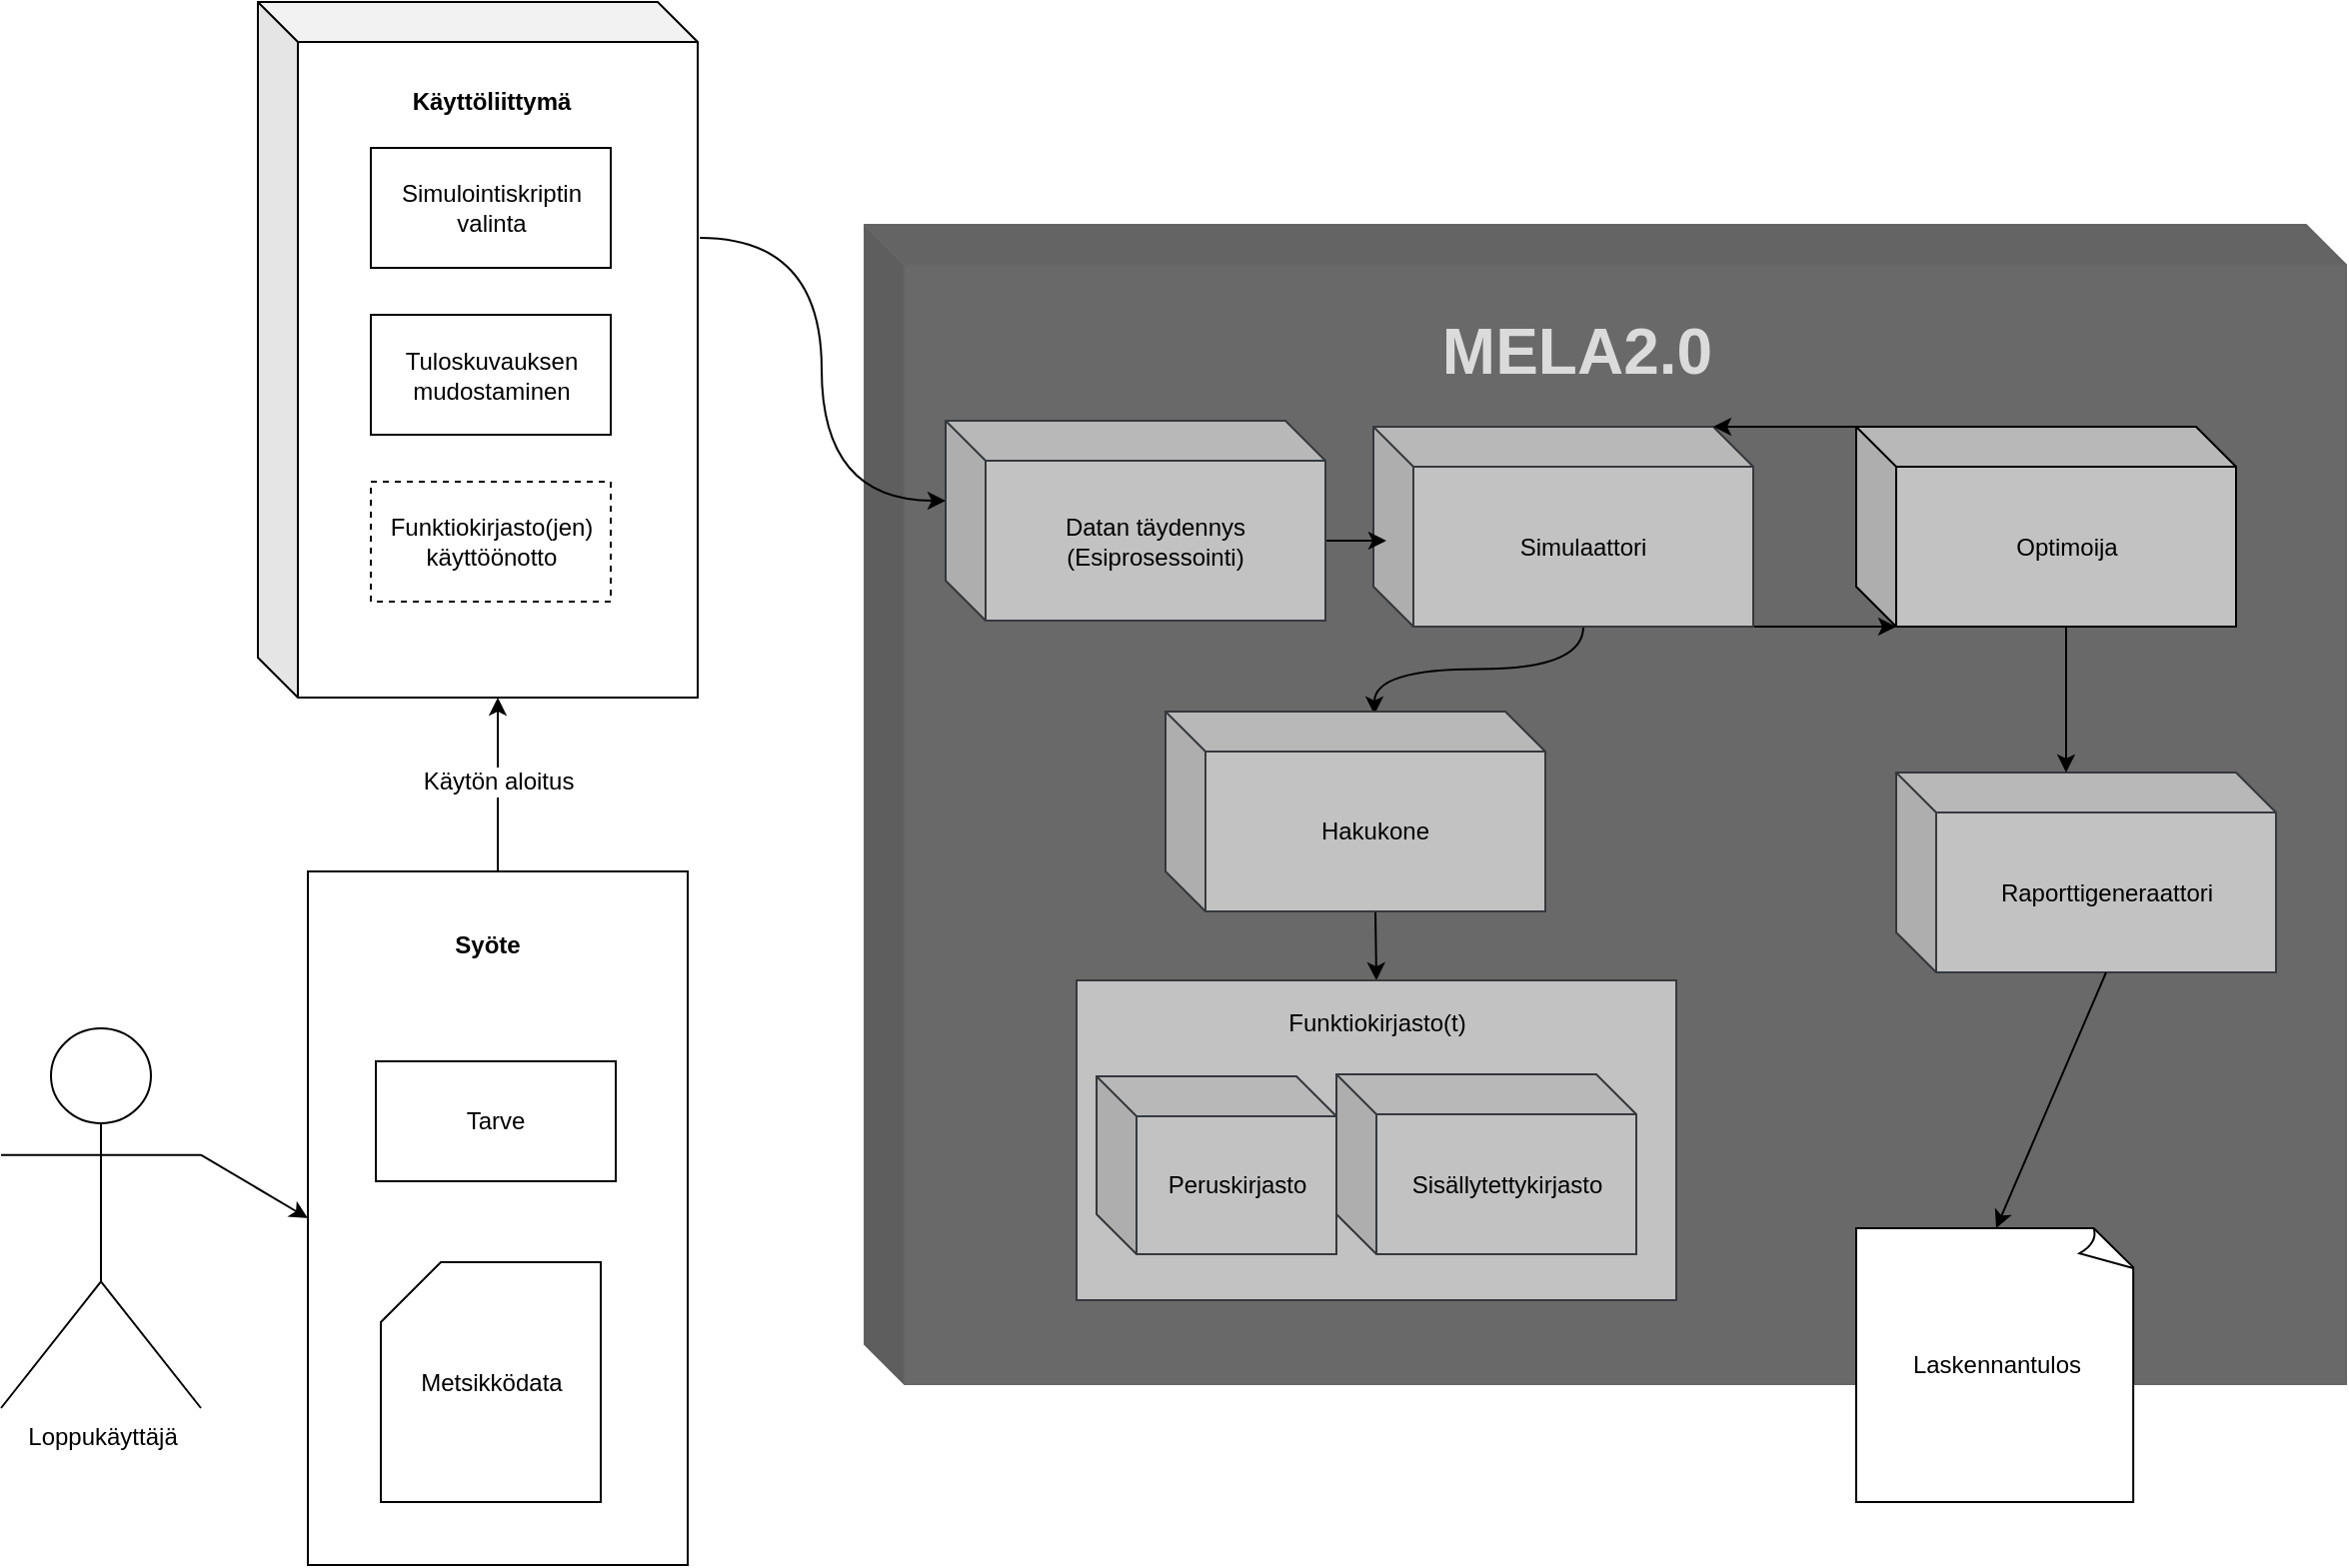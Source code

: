<mxfile version="11.0.7" type="device"><diagram id="pi8lVP-4z1GT94MgnUVW" name="Page-1"><mxGraphModel dx="1422" dy="756" grid="1" gridSize="10" guides="1" tooltips="1" connect="1" arrows="1" fold="1" page="1" pageScale="1" pageWidth="827" pageHeight="1169" math="0" shadow="0"><root><mxCell id="0"/><mxCell id="1" parent="0"/><mxCell id="40KGSKT9UNboP6RaPfs_-22" value="Käytön aloitus" style="edgeStyle=none;rounded=0;orthogonalLoop=1;jettySize=auto;html=1;exitX=0.5;exitY=0;exitDx=0;exitDy=0;entryX=0;entryY=0;entryDx=120;entryDy=348;entryPerimeter=0;fontSize=12;fontColor=#000000;" parent="1" source="40KGSKT9UNboP6RaPfs_-19" target="40KGSKT9UNboP6RaPfs_-14" edge="1"><mxGeometry x="0.035" relative="1" as="geometry"><mxPoint as="offset"/></mxGeometry></mxCell><mxCell id="40KGSKT9UNboP6RaPfs_-50" style="edgeStyle=none;rounded=0;orthogonalLoop=1;jettySize=auto;html=1;exitX=1;exitY=0.333;exitDx=0;exitDy=0;exitPerimeter=0;fontSize=12;fontColor=#000000;entryX=0;entryY=0.5;entryDx=0;entryDy=0;" parent="1" source="40KGSKT9UNboP6RaPfs_-2" target="40KGSKT9UNboP6RaPfs_-19" edge="1"><mxGeometry relative="1" as="geometry"/></mxCell><mxCell id="40KGSKT9UNboP6RaPfs_-2" value="Loppukäyttäjä" style="shape=umlActor;verticalLabelPosition=bottom;labelBackgroundColor=#ffffff;verticalAlign=top;html=1;outlineConnect=0;fontSize=12;" parent="1" vertex="1"><mxGeometry x="11.5" y="763.5" width="100" height="190" as="geometry"/></mxCell><mxCell id="40KGSKT9UNboP6RaPfs_-7" value="" style="shape=cube;whiteSpace=wrap;html=1;boundedLbl=1;backgroundOutline=1;darkOpacity=0.05;darkOpacity2=0.1;fontSize=12;fillColor=#696969;strokeColor=#666666;fontColor=#333333;" parent="1" vertex="1"><mxGeometry x="443.5" y="361.5" width="741" height="580" as="geometry"/></mxCell><mxCell id="40KGSKT9UNboP6RaPfs_-10" value="MELA2.0" style="text;html=1;strokeColor=none;fillColor=none;align=center;verticalAlign=middle;whiteSpace=wrap;rounded=0;fontSize=32;fontColor=#DBDBDB;fontStyle=1" parent="1" vertex="1"><mxGeometry x="719.5" y="400" width="160" height="50" as="geometry"/></mxCell><mxCell id="40KGSKT9UNboP6RaPfs_-9" value="Raporttigeneraattori" style="shape=cube;whiteSpace=wrap;html=1;boundedLbl=1;backgroundOutline=1;darkOpacity=0.05;darkOpacity2=0.1;fontSize=12;fillColor=#C2C2C2;strokeColor=#36393d;" parent="1" vertex="1"><mxGeometry x="959.5" y="635.5" width="190" height="100" as="geometry"/></mxCell><mxCell id="40KGSKT9UNboP6RaPfs_-38" style="edgeStyle=none;rounded=0;orthogonalLoop=1;jettySize=auto;html=1;exitX=1;exitY=1;exitDx=0;exitDy=0;exitPerimeter=0;entryX=0;entryY=0;entryDx=20;entryDy=100;entryPerimeter=0;fontSize=12;fontColor=#000000;" parent="1" source="40KGSKT9UNboP6RaPfs_-24" target="40KGSKT9UNboP6RaPfs_-31" edge="1"><mxGeometry relative="1" as="geometry"/></mxCell><mxCell id="ImjdMKJDsuv-YSZsvdia-17" style="edgeStyle=orthogonalEdgeStyle;rounded=0;orthogonalLoop=1;jettySize=auto;html=1;exitX=0;exitY=0;exitDx=105;exitDy=100;exitPerimeter=0;entryX=0.55;entryY=0.015;entryDx=0;entryDy=0;entryPerimeter=0;strokeColor=#000000;curved=1;" parent="1" source="40KGSKT9UNboP6RaPfs_-24" target="40KGSKT9UNboP6RaPfs_-25" edge="1"><mxGeometry relative="1" as="geometry"/></mxCell><mxCell id="40KGSKT9UNboP6RaPfs_-24" value="Simulaattori" style="shape=cube;whiteSpace=wrap;html=1;boundedLbl=1;backgroundOutline=1;darkOpacity=0.05;darkOpacity2=0.1;fontSize=12;fillColor=#C2C2C2;strokeColor=#36393d;" parent="1" vertex="1"><mxGeometry x="698" y="462.5" width="190" height="100" as="geometry"/></mxCell><mxCell id="40KGSKT9UNboP6RaPfs_-36" value="" style="edgeStyle=none;rounded=0;orthogonalLoop=1;jettySize=auto;html=1;exitX=0;exitY=0;exitDx=105;exitDy=100;exitPerimeter=0;entryX=0.5;entryY=0;entryDx=0;entryDy=0;fontSize=12;fontColor=#000000;" parent="1" source="40KGSKT9UNboP6RaPfs_-25" target="40KGSKT9UNboP6RaPfs_-29" edge="1"><mxGeometry x="0.033" relative="1" as="geometry"><mxPoint as="offset"/></mxGeometry></mxCell><mxCell id="40KGSKT9UNboP6RaPfs_-25" value="Hakukone" style="shape=cube;whiteSpace=wrap;html=1;boundedLbl=1;backgroundOutline=1;darkOpacity=0.05;darkOpacity2=0.1;fontSize=12;fillColor=#C2C2C2;strokeColor=#36393d;" parent="1" vertex="1"><mxGeometry x="594" y="605" width="190" height="100" as="geometry"/></mxCell><mxCell id="40KGSKT9UNboP6RaPfs_-39" style="edgeStyle=none;rounded=0;orthogonalLoop=1;jettySize=auto;html=1;exitX=0;exitY=0;exitDx=0;exitDy=0;exitPerimeter=0;entryX=0;entryY=0;entryDx=170;entryDy=0;entryPerimeter=0;fontSize=12;fontColor=#000000;" parent="1" source="40KGSKT9UNboP6RaPfs_-31" target="40KGSKT9UNboP6RaPfs_-24" edge="1"><mxGeometry relative="1" as="geometry"/></mxCell><mxCell id="40KGSKT9UNboP6RaPfs_-40" style="edgeStyle=none;rounded=0;orthogonalLoop=1;jettySize=auto;html=1;exitX=0;exitY=0;exitDx=105;exitDy=100;exitPerimeter=0;entryX=0;entryY=0;entryDx=85;entryDy=0;entryPerimeter=0;fontSize=12;fontColor=#000000;" parent="1" source="40KGSKT9UNboP6RaPfs_-31" target="40KGSKT9UNboP6RaPfs_-9" edge="1"><mxGeometry relative="1" as="geometry"/></mxCell><mxCell id="40KGSKT9UNboP6RaPfs_-31" value="Optimoija" style="shape=cube;whiteSpace=wrap;html=1;boundedLbl=1;backgroundOutline=1;darkOpacity=0.05;darkOpacity2=0.1;fontSize=12;fillColor=#C2C2C2;strokeColor=#000000;" parent="1" vertex="1"><mxGeometry x="939.5" y="462.5" width="190" height="100" as="geometry"/></mxCell><mxCell id="40KGSKT9UNboP6RaPfs_-35" value="" style="group;fontSize=12;" parent="1" vertex="1" connectable="0"><mxGeometry x="617.5" y="753" width="300" height="160" as="geometry"/></mxCell><mxCell id="40KGSKT9UNboP6RaPfs_-42" value="Laskennantulos" style="whiteSpace=wrap;html=1;shape=mxgraph.basic.document;fontSize=12;" parent="1" vertex="1"><mxGeometry x="939.5" y="863.5" width="140" height="137" as="geometry"/></mxCell><mxCell id="40KGSKT9UNboP6RaPfs_-49" value="" style="group;fontSize=12;" parent="1" vertex="1" connectable="0"><mxGeometry x="165" y="685" width="190" height="347" as="geometry"/></mxCell><mxCell id="40KGSKT9UNboP6RaPfs_-19" value="" style="rounded=0;whiteSpace=wrap;html=1;fillColor=#ffffff;fontSize=12;fontColor=#000000;" parent="40KGSKT9UNboP6RaPfs_-49" vertex="1"><mxGeometry width="190" height="347" as="geometry"/></mxCell><mxCell id="40KGSKT9UNboP6RaPfs_-5" value="Metsikködata" style="shape=card;whiteSpace=wrap;html=1;fontSize=12;" parent="40KGSKT9UNboP6RaPfs_-49" vertex="1"><mxGeometry x="36.5" y="195.5" width="110" height="120" as="geometry"/></mxCell><mxCell id="40KGSKT9UNboP6RaPfs_-17" value="Tarve" style="rounded=0;whiteSpace=wrap;html=1;fillColor=#ffffff;fontSize=12;fontColor=#000000;" parent="40KGSKT9UNboP6RaPfs_-49" vertex="1"><mxGeometry x="34" y="95" width="120" height="60" as="geometry"/></mxCell><mxCell id="40KGSKT9UNboP6RaPfs_-20" value="Syöte" style="text;html=1;strokeColor=none;fillColor=none;align=center;verticalAlign=middle;whiteSpace=wrap;rounded=0;fontSize=12;fontColor=#000000;fontStyle=1" parent="40KGSKT9UNboP6RaPfs_-49" vertex="1"><mxGeometry x="70" y="27" width="40" height="20" as="geometry"/></mxCell><mxCell id="40KGSKT9UNboP6RaPfs_-46" style="edgeStyle=none;rounded=0;orthogonalLoop=1;jettySize=auto;html=1;exitX=0;exitY=0;exitDx=105;exitDy=100;exitPerimeter=0;entryX=0.5;entryY=0;entryDx=0;entryDy=0;entryPerimeter=0;fontSize=12;fontColor=#000000;" parent="1" source="40KGSKT9UNboP6RaPfs_-9" target="40KGSKT9UNboP6RaPfs_-42" edge="1"><mxGeometry relative="1" as="geometry"/></mxCell><mxCell id="ImjdMKJDsuv-YSZsvdia-16" style="edgeStyle=none;rounded=0;orthogonalLoop=1;jettySize=auto;html=1;exitX=0;exitY=0;exitDx=190;exitDy=60;exitPerimeter=0;entryX=0.034;entryY=0.57;entryDx=0;entryDy=0;entryPerimeter=0;strokeColor=#000000;" parent="1" source="emaYGgCwE5d-gxYSA4h4-1" target="40KGSKT9UNboP6RaPfs_-24" edge="1"><mxGeometry relative="1" as="geometry"/></mxCell><mxCell id="emaYGgCwE5d-gxYSA4h4-1" value="&lt;div style=&quot;font-size: 12px;&quot;&gt;Datan täydennys&lt;/div&gt;&lt;div style=&quot;font-size: 12px;&quot;&gt;(Esiprosessointi)&lt;br style=&quot;font-size: 12px;&quot;&gt;&lt;/div&gt;" style="shape=cube;whiteSpace=wrap;html=1;boundedLbl=1;backgroundOutline=1;darkOpacity=0.05;darkOpacity2=0.1;fontSize=12;fillColor=#C2C2C2;strokeColor=#36393d;" parent="1" vertex="1"><mxGeometry x="484" y="459.5" width="190" height="100" as="geometry"/></mxCell><mxCell id="emaYGgCwE5d-gxYSA4h4-2" value="" style="group;fontSize=12;" parent="1" vertex="1" connectable="0"><mxGeometry x="549.5" y="739.5" width="300" height="160" as="geometry"/></mxCell><mxCell id="40KGSKT9UNboP6RaPfs_-29" value="" style="rounded=0;whiteSpace=wrap;html=1;fillColor=#C2C2C2;fontSize=12;strokeColor=#36393d;" parent="emaYGgCwE5d-gxYSA4h4-2" vertex="1"><mxGeometry width="300" height="160" as="geometry"/></mxCell><mxCell id="40KGSKT9UNboP6RaPfs_-28" value="Sisällytettykirjasto" style="shape=cube;whiteSpace=wrap;html=1;boundedLbl=1;backgroundOutline=1;darkOpacity=0.05;darkOpacity2=0.1;fontSize=12;fillColor=#C2C2C2;strokeColor=#36393d;" parent="emaYGgCwE5d-gxYSA4h4-2" vertex="1"><mxGeometry x="130" y="47" width="150" height="90" as="geometry"/></mxCell><mxCell id="40KGSKT9UNboP6RaPfs_-27" value="Peruskirjasto" style="shape=cube;whiteSpace=wrap;html=1;boundedLbl=1;backgroundOutline=1;darkOpacity=0.05;darkOpacity2=0.1;fontSize=12;fillColor=#C2C2C2;strokeColor=#36393d;" parent="emaYGgCwE5d-gxYSA4h4-2" vertex="1"><mxGeometry x="10" y="48" width="120" height="89" as="geometry"/></mxCell><mxCell id="40KGSKT9UNboP6RaPfs_-30" value="Funktiokirjasto(t)" style="text;html=1;strokeColor=none;fillColor=none;align=center;verticalAlign=middle;whiteSpace=wrap;rounded=0;fontSize=12;fontColor=#000000;" parent="emaYGgCwE5d-gxYSA4h4-2" vertex="1"><mxGeometry x="130" y="11" width="40" height="20" as="geometry"/></mxCell><mxCell id="ImjdMKJDsuv-YSZsvdia-18" style="rounded=0;orthogonalLoop=1;jettySize=auto;html=1;exitX=1.005;exitY=0.339;exitDx=0;exitDy=0;exitPerimeter=0;entryX=0;entryY=0;entryDx=0;entryDy=40;entryPerimeter=0;strokeColor=#000000;edgeStyle=orthogonalEdgeStyle;curved=1;" parent="1" source="40KGSKT9UNboP6RaPfs_-14" target="emaYGgCwE5d-gxYSA4h4-1" edge="1"><mxGeometry relative="1" as="geometry"/></mxCell><mxCell id="40KGSKT9UNboP6RaPfs_-14" value="" style="shape=cube;whiteSpace=wrap;html=1;boundedLbl=1;backgroundOutline=1;darkOpacity=0.05;darkOpacity2=0.1;fontSize=12;" parent="1" vertex="1"><mxGeometry x="140" y="250" width="220" height="348" as="geometry"/></mxCell><mxCell id="40KGSKT9UNboP6RaPfs_-15" value="Käyttöliittymä" style="text;html=1;strokeColor=none;fillColor=none;align=center;verticalAlign=middle;whiteSpace=wrap;rounded=0;fontSize=12;fontColor=#000000;fontStyle=1" parent="1" vertex="1"><mxGeometry x="226.5" y="290" width="60" height="20" as="geometry"/></mxCell><mxCell id="emaYGgCwE5d-gxYSA4h4-8" value="Funktiokirjasto(jen) käyttöönotto" style="rounded=0;whiteSpace=wrap;html=1;fontSize=12;dashed=1;" parent="1" vertex="1"><mxGeometry x="196.5" y="490" width="120" height="60" as="geometry"/></mxCell><mxCell id="emaYGgCwE5d-gxYSA4h4-10" value="&lt;div&gt;Simulointiskriptin valinta&lt;/div&gt;" style="rounded=0;whiteSpace=wrap;html=1;fontSize=12;" parent="1" vertex="1"><mxGeometry x="196.5" y="323" width="120" height="60" as="geometry"/></mxCell><mxCell id="emaYGgCwE5d-gxYSA4h4-11" value="Tuloskuvauksen mudostaminen" style="rounded=0;whiteSpace=wrap;html=1;fontSize=12;" parent="1" vertex="1"><mxGeometry x="196.5" y="406.5" width="120" height="60" as="geometry"/></mxCell></root></mxGraphModel></diagram></mxfile>